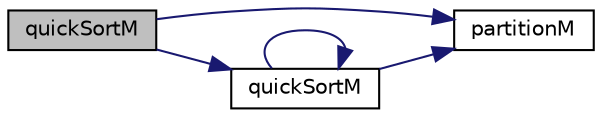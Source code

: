 digraph "quickSortM"
{
 // LATEX_PDF_SIZE
  edge [fontname="Helvetica",fontsize="10",labelfontname="Helvetica",labelfontsize="10"];
  node [fontname="Helvetica",fontsize="10",shape=record];
  rankdir="LR";
  Node1 [label="quickSortM",height=0.2,width=0.4,color="black", fillcolor="grey75", style="filled", fontcolor="black",tooltip=" "];
  Node1 -> Node2 [color="midnightblue",fontsize="10",style="solid",fontname="Helvetica"];
  Node2 [label="partitionM",height=0.2,width=0.4,color="black", fillcolor="white", style="filled",URL="$util_8c.html#a92a9d6608516a1c33cb3eaa1f94ee311",tooltip=" "];
  Node1 -> Node3 [color="midnightblue",fontsize="10",style="solid",fontname="Helvetica"];
  Node3 [label="quickSortM",height=0.2,width=0.4,color="black", fillcolor="white", style="filled",URL="$util_8c.html#a8c9a5251814c400bff050819307e9c4d",tooltip=" "];
  Node3 -> Node2 [color="midnightblue",fontsize="10",style="solid",fontname="Helvetica"];
  Node3 -> Node3 [color="midnightblue",fontsize="10",style="solid",fontname="Helvetica"];
}
